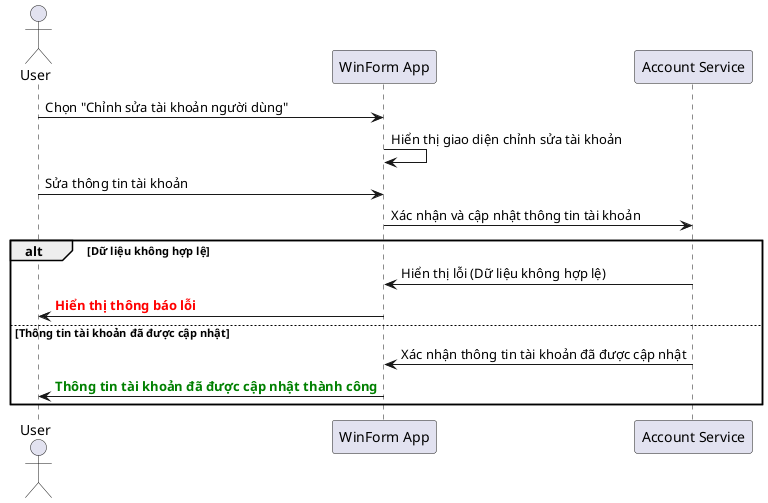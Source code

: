 @startuml
actor User
participant "WinForm App" as App
participant "Account Service" as AccountService

User -> App: Chọn "Chỉnh sửa tài khoản người dùng"
App -> App: Hiển thị giao diện chỉnh sửa tài khoản
User -> App: Sửa thông tin tài khoản
App -> AccountService: Xác nhận và cập nhật thông tin tài khoản
alt Dữ liệu không hợp lệ
    AccountService -> App: Hiển thị lỗi (Dữ liệu không hợp lệ)
    App -> User: <font color=red><b>Hiển thị thông báo lỗi</b></font>
else Thông tin tài khoản đã được cập nhật
    AccountService -> App: Xác nhận thông tin tài khoản đã được cập nhật
    App -> User: <font color=green><b>Thông tin tài khoản đã được cập nhật thành công</b></font>
end
@enduml
